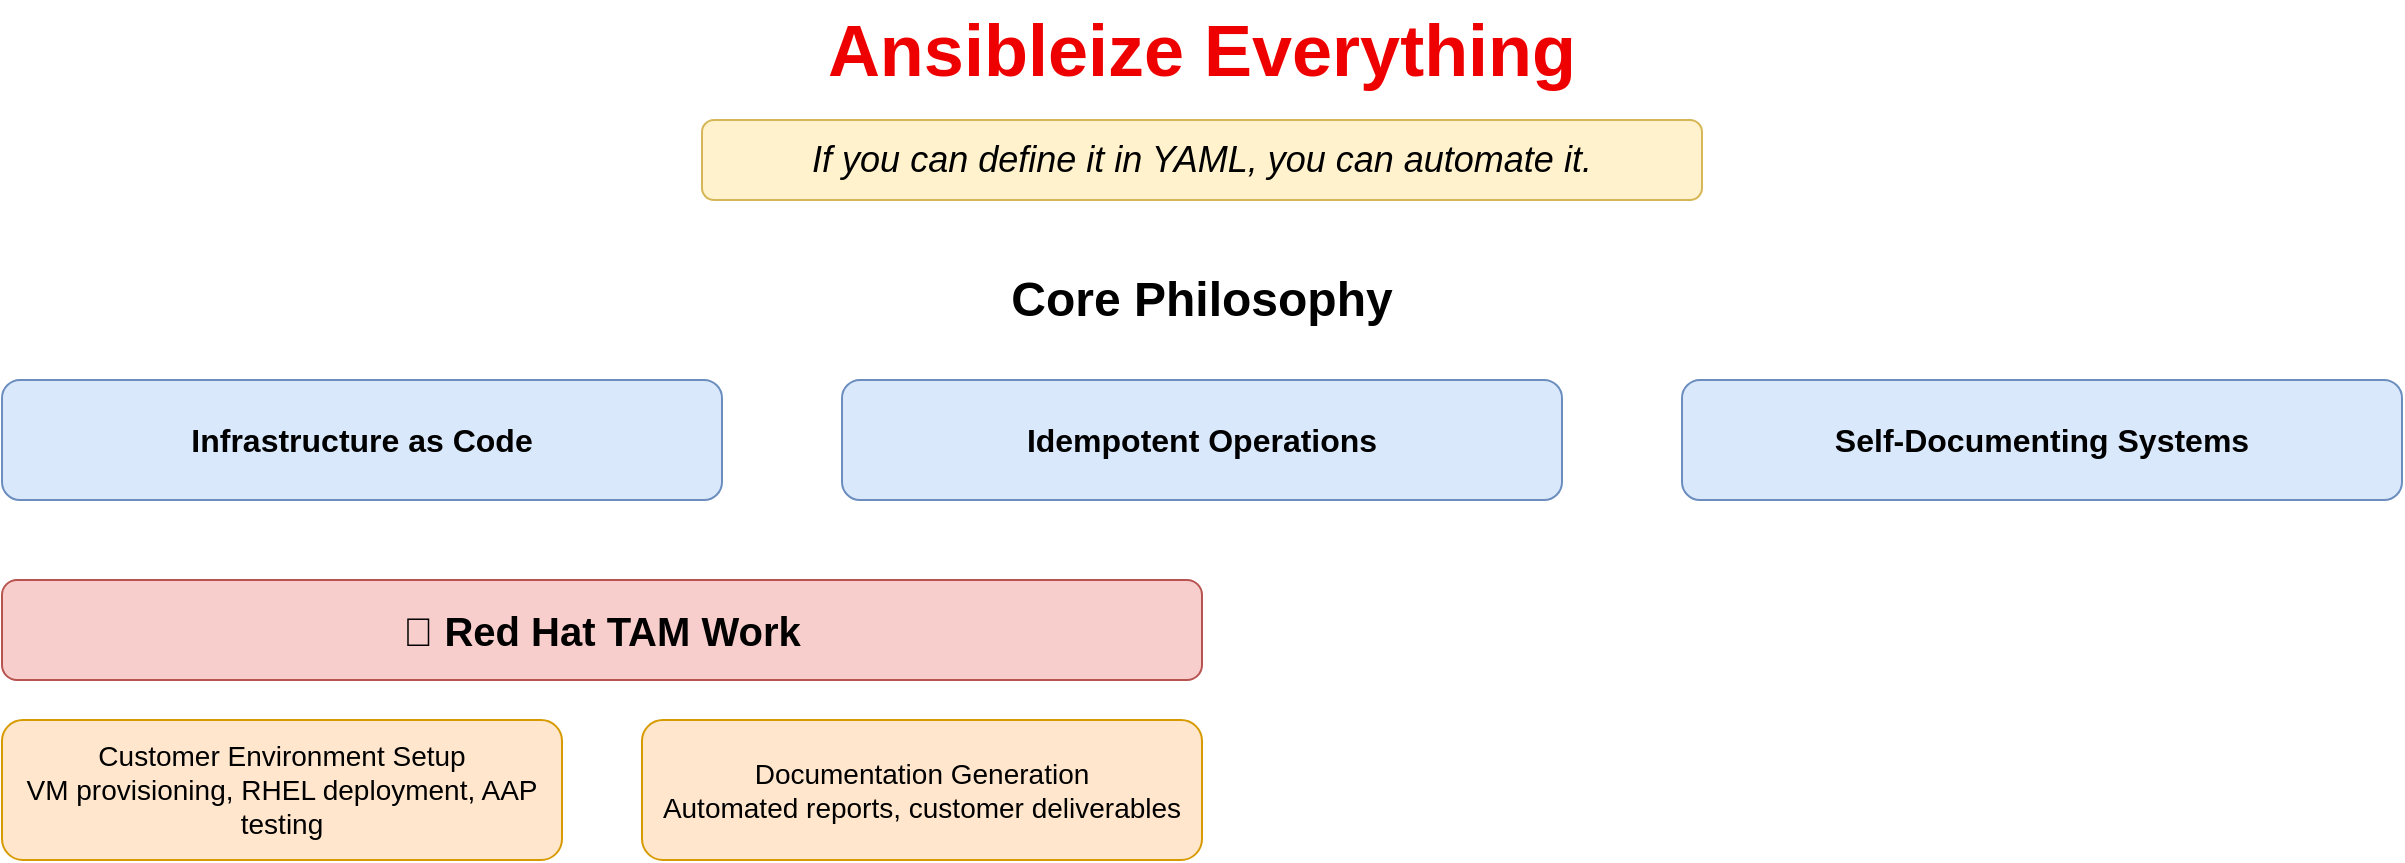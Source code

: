 <mxfile>
  <diagram name="Ansibleize Everything Strategy" id="ansible-strategy">
    <mxGraphModel dx="1422" dy="794" grid="1" gridSize="10" guides="1" tooltips="1" connect="1" arrows="1" fold="1" page="1" pageScale="1" pageWidth="1400" pageHeight="1000" math="0" shadow="0">
      <root>
        <mxCell id="0" />
        <mxCell id="1" parent="0" />
        
        <!-- Main Title -->
        <mxCell id="title" value="Ansibleize Everything" style="text;html=1;strokeColor=none;fillColor=none;align=center;verticalAlign=middle;whiteSpace=wrap;rounded=0;fontSize=36;fontStyle=1;fontColor=#EE0000;" vertex="1" parent="1">
          <mxGeometry x="400" y="20" width="600" height="50" as="geometry" />
        </mxCell>
        
        <mxCell id="subtitle" value="If you can define it in YAML, you can automate it." style="text;html=1;strokeColor=none;fillColor=#fff2cc;align=center;verticalAlign=middle;whiteSpace=wrap;rounded=1;fontSize=18;fontStyle=2;strokeColor=#d6b656;" vertex="1" parent="1">
          <mxGeometry x="450" y="80" width="500" height="40" as="geometry" />
        </mxCell>
        
        <!-- Core Philosophy -->
        <mxCell id="philosophy-title" value="Core Philosophy" style="text;html=1;strokeColor=none;fillColor=none;align=center;verticalAlign=middle;whiteSpace=wrap;rounded=0;fontSize=24;fontStyle=1" vertex="1" parent="1">
          <mxGeometry x="100" y="150" width="1200" height="40" as="geometry" />
        </mxCell>
        
        <mxCell id="principle1" value="Infrastructure as Code" style="rounded=1;whiteSpace=wrap;html=1;fillColor=#dae8fc;strokeColor=#6c8ebf;fontSize=16;fontStyle=1" vertex="1" parent="1">
          <mxGeometry x="100" y="210" width="360" height="60" as="geometry" />
        </mxCell>
        
        <mxCell id="principle2" value="Idempotent Operations" style="rounded=1;whiteSpace=wrap;html=1;fillColor=#dae8fc;strokeColor=#6c8ebf;fontSize=16;fontStyle=1" vertex="1" parent="1">
          <mxGeometry x="520" y="210" width="360" height="60" as="geometry" />
        </mxCell>
        
        <mxCell id="principle3" value="Self-Documenting Systems" style="rounded=1;whiteSpace=wrap;html=1;fillColor=#dae8fc;strokeColor=#6c8ebf;fontSize=16;fontStyle=1" vertex="1" parent="1">
          <mxGeometry x="940" y="210" width="360" height="60" as="geometry" />
        </mxCell>
        
        <!-- Work Applications -->
        <mxCell id="work-title" value="🏢 Red Hat TAM Work" style="text;html=1;strokeColor=#b85450;fillColor=#f8cecc;align=center;verticalAlign=middle;whiteSpace=wrap;rounded=1;fontSize=20;fontStyle=1" vertex="1" parent="1">
          <mxGeometry x="100" y="310" width="600" height="50" as="geometry" />
        </mxCell>
        
        <mxCell id="work1" value="Customer Environment Setup&#xa;VM provisioning, RHEL deployment, AAP testing" style="rounded=1;whiteSpace=wrap;html=1;fillColor=#ffe6cc;strokeColor=#d79b00;fontSize=14" vertex="1" parent="1">
          <mxGeometry x="100" y="380" width="280" height="70" as="geometry" />
        </mxCell>
        
        <mxCell id="work2" value="Documentation Generation&#xa;Automated reports, customer deliverables" style="rounded=1;whiteSpace=wrap;html=1;fillColor=#ffe6cc;strokeColor=#d79b00;fontSize=14" vertex="1" parent="1">
          <mxGeometry x="420" y="380" width="280" height="70" as="geometry" />
        </mxCell>
        
        <mxCell id="work3" value="Testing & Validation&#xa;Build automation, test capture, CI/CD" style="rounded=1;whiteSpace=wrap;html=1;fillColor=#ffe6cc;strokeColor=#d79b00;fontSize=14" vertex="1" parent="1">
          <mxGeometry x="100" y="470" width="280" height="70" as="geometry" />
        </mxCell>
        
        <mxCell id="work4" value="Configuration Management&#xa;Playbook library, role development" style="rounded=1;whiteSpace=wrap;html=1;fillColor=#ffe6cc;strokeColor=#d79b00;fontSize=14" vertex="1" parent="1">
          <mxGeometry x="420" y="470" width="280" height="70" as="geometry" />
        </mxCell>
        
        <!-- Life Applications -->
        <mxCell id="life-title" value="🏠 Personal Life Automation" style="text;html=1;strokeColor=#82b366;fillColor=#d5e8d4;align=center;verticalAlign=middle;whiteSpace=wrap;rounded=1;fontSize=20;fontStyle=1" vertex="1" parent="1">
          <mxGeometry x="700" y="310" width="600" height="50" as="geometry" />
        </mxCell>
        
        <mxCell id="life1" value="💰 Financial Management&#xa;Bills, budgets, goal tracking, alerts" style="rounded=1;whiteSpace=wrap;html=1;fillColor=#e1d5e7;strokeColor=#9673a6;fontSize=14" vertex="1" parent="1">
          <mxGeometry x="720" y="380" width="280" height="70" as="geometry" />
        </mxCell>
        
        <mxCell id="life2" value="🏭 Home Infrastructure&#xa;Server deployments, monitoring, backups" style="rounded=1;whiteSpace=wrap;html=1;fillColor=#e1d5e7;strokeColor=#9673a6;fontSize=14" vertex="1" parent="1">
          <mxGeometry x="1020" y="380" width="280" height="70" as="geometry" />
        </mxCell>
        
        <mxCell id="life3" value="📊 Life Goals Tracker&#xa;Financial readiness, timeline optimization" style="rounded=1;whiteSpace=wrap;html=1;fillColor=#e1d5e7;strokeColor=#9673a6;fontSize=14" vertex="1" parent="1">
          <mxGeometry x="720" y="470" width="280" height="70" as="geometry" />
        </mxCell>
        
        <mxCell id="life4" value="💻 Development Environment&#xa;Laptop setup, IDE config, tool deployment" style="rounded=1;whiteSpace=wrap;html=1;fillColor=#e1d5e7;strokeColor=#9673a6;fontSize=14" vertex="1" parent="1">
          <mxGeometry x="1020" y="470" width="280" height="70" as="geometry" />
        </mxCell>
        
        <!-- Workflow Process -->
        <mxCell id="workflow-title" value="The Ansible Workflow" style="text;html=1;strokeColor=none;fillColor=none;align=center;verticalAlign=middle;whiteSpace=wrap;rounded=0;fontSize=24;fontStyle=1" vertex="1" parent="1">
          <mxGeometry x="100" y="580" width="1200" height="40" as="geometry" />
        </mxCell>
        
        <mxCell id="step1" value="1. Define Desired State&#xa;Write YAML describing what you want" style="rounded=1;whiteSpace=wrap;html=1;fillColor=#fff2cc;strokeColor=#d6b656;fontSize=14;fontStyle=1" vertex="1" parent="1">
          <mxGeometry x="100" y="640" width="250" height="80" as="geometry" />
        </mxCell>
        
        <mxCell id="arrow1" value="" style="endArrow=classic;html=1;rounded=0;strokeWidth=3;fillColor=#fff2cc;strokeColor=#d6b656;" edge="1" parent="1" source="step1" target="step2">
          <mxGeometry width="50" height="50" relative="1" as="geometry">
            <mxPoint x="600" y="740" as="sourcePoint" />
            <mxPoint x="650" y="690" as="targetPoint" />
          </mxGeometry>
        </mxCell>
        
        <mxCell id="step2" value="2. Create Ansible Role&#xa;Tasks, templates, defaults, handlers" style="rounded=1;whiteSpace=wrap;html=1;fillColor=#fff2cc;strokeColor=#d6b656;fontSize=14;fontStyle=1" vertex="1" parent="1">
          <mxGeometry x="400" y="640" width="250" height="80" as="geometry" />
        </mxCell>
        
        <mxCell id="arrow2" value="" style="endArrow=classic;html=1;rounded=0;strokeWidth=3;fillColor=#fff2cc;strokeColor=#d6b656;" edge="1" parent="1" source="step2" target="step3">
          <mxGeometry width="50" height="50" relative="1" as="geometry">
            <mxPoint x="600" y="740" as="sourcePoint" />
            <mxPoint x="650" y="690" as="targetPoint" />
          </mxGeometry>
        </mxCell>
        
        <mxCell id="step3" value="3. Test with --check --diff&#xa;Verify changes before applying" style="rounded=1;whiteSpace=wrap;html=1;fillColor=#fff2cc;strokeColor=#d6b656;fontSize=14;fontStyle=1" vertex="1" parent="1">
          <mxGeometry x="700" y="640" width="250" height="80" as="geometry" />
        </mxCell>
        
        <mxCell id="arrow3" value="" style="endArrow=classic;html=1;rounded=0;strokeWidth=3;fillColor=#fff2cc;strokeColor=#d6b656;" edge="1" parent="1" source="step3" target="step4">
          <mxGeometry width="50" height="50" relative="1" as="geometry">
            <mxPoint x="600" y="740" as="sourcePoint" />
            <mxPoint x="650" y="690" as="targetPoint" />
          </mxGeometry>
        </mxCell>
        
        <mxCell id="step4" value="4. Deploy & Document&#xa;Run playbook, track changes, repeat" style="rounded=1;whiteSpace=wrap;html=1;fillColor=#fff2cc;strokeColor=#d6b656;fontSize=14;fontStyle=1" vertex="1" parent="1">
          <mxGeometry x="1000" y="640" width="250" height="80" as="geometry" />
        </mxCell>
        
        <!-- Benefits -->
        <mxCell id="benefits-title" value="Why Ansibleize Everything?" style="text;html=1;strokeColor=none;fillColor=none;align=center;verticalAlign=middle;whiteSpace=wrap;rounded=0;fontSize=24;fontStyle=1" vertex="1" parent="1">
          <mxGeometry x="100" y="760" width="1200" height="40" as="geometry" />
        </mxCell>
        
        <mxCell id="benefit1" value="✅ Repeatable" style="rounded=1;whiteSpace=wrap;html=1;fillColor=#d5e8d4;strokeColor=#82b366;fontSize=16;fontStyle=1" vertex="1" parent="1">
          <mxGeometry x="100" y="820" width="200" height="50" as="geometry" />
        </mxCell>
        
        <mxCell id="benefit2" value="✅ Auditable" style="rounded=1;whiteSpace=wrap;html=1;fillColor=#d5e8d4;strokeColor=#82b366;fontSize=16;fontStyle=1" vertex="1" parent="1">
          <mxGeometry x="330" y="820" width="200" height="50" as="geometry" />
        </mxCell>
        
        <mxCell id="benefit3" value="✅ Testable" style="rounded=1;whiteSpace=wrap;html=1;fillColor=#d5e8d4;strokeColor=#82b366;fontSize=16;fontStyle=1" vertex="1" parent="1">
          <mxGeometry x="560" y="820" width="200" height="50" as="geometry" />
        </mxCell>
        
        <mxCell id="benefit4" value="✅ Version Controlled" style="rounded=1;whiteSpace=wrap;html=1;fillColor=#d5e8d4;strokeColor=#82b366;fontSize=16;fontStyle=1" vertex="1" parent="1">
          <mxGeometry x="790" y="820" width="200" height="50" as="geometry" />
        </mxCell>
        
        <mxCell id="benefit5" value="✅ Shareable" style="rounded=1;whiteSpace=wrap;html=1;fillColor=#d5e8d4;strokeColor=#82b366;fontSize=16;fontStyle=1" vertex="1" parent="1">
          <mxGeometry x="1020" y="820" width="200" height="50" as="geometry" />
        </mxCell>
        
        <!-- Stats -->
        <mxCell id="stats-box" value="📊 Current Portfolio&#xa;&#xa;35 Production Roles&#xa;62+ PAI Tools&#xa;Laptop, Server, Finance, Goals" style="rounded=1;whiteSpace=wrap;html=1;fillColor=#f8cecc;strokeColor=#b85450;fontSize=16;fontStyle=1;align=center;" vertex="1" parent="1">
          <mxGeometry x="100" y="900" width="1200" height="80" as="geometry" />
        </mxCell>
        
        <!-- Footer -->
        <mxCell id="footer" value="By Jimmy Byrd (jbyrd@redhat.com) | Red Hat TAM | https://gitlab.cee.redhat.com/jbyrd/ansibleize-everything" style="text;html=1;strokeColor=none;fillColor=none;align=center;verticalAlign=middle;whiteSpace=wrap;rounded=0;fontSize=14;fontStyle=2" vertex="1" parent="1">
          <mxGeometry x="100" y="990" width="1200" height="20" as="geometry" />
        </mxCell>
        
      </root>
    </mxGraphModel>
  </diagram>
</mxfile>

